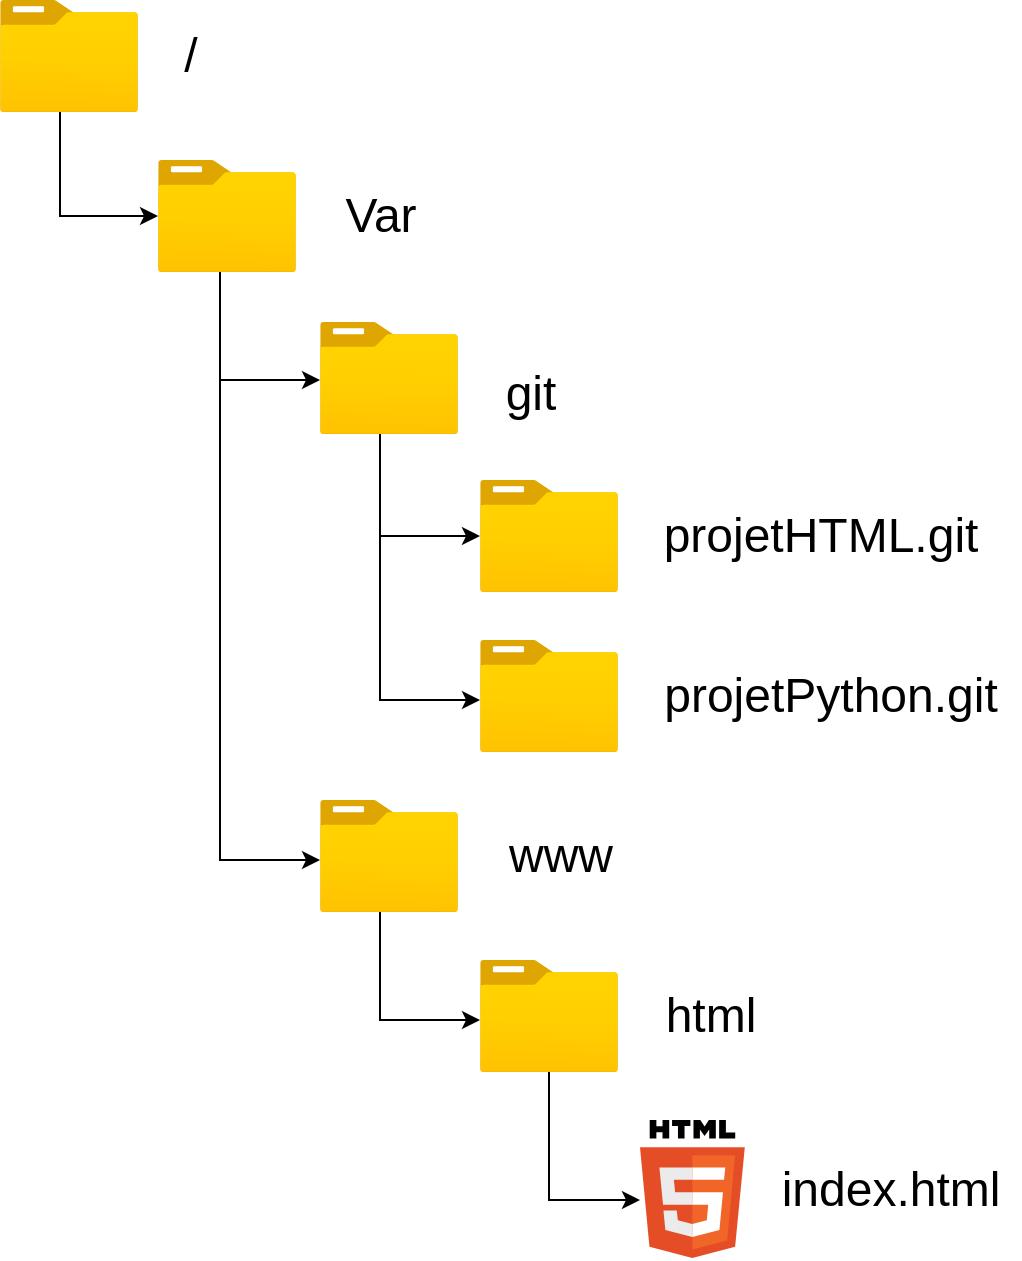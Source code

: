 <mxfile version="20.8.5" type="device"><diagram id="vjxP7XtbYKoc1vCgFAWE" name="Page-1"><mxGraphModel dx="2049" dy="1080" grid="1" gridSize="10" guides="1" tooltips="1" connect="1" arrows="1" fold="1" page="1" pageScale="1" pageWidth="827" pageHeight="1169" math="0" shadow="0"><root><mxCell id="0"/><mxCell id="1" parent="0"/><mxCell id="lCYXJ6iSx3Ahv3Y9Pk9O-1" value="" style="aspect=fixed;html=1;points=[];align=center;image;fontSize=12;image=img/lib/azure2/general/Folder_Blank.svg;" parent="1" vertex="1"><mxGeometry x="80" y="70" width="69" height="56.0" as="geometry"/></mxCell><mxCell id="lCYXJ6iSx3Ahv3Y9Pk9O-2" value="" style="aspect=fixed;html=1;points=[];align=center;image;fontSize=12;image=img/lib/azure2/general/Folder_Blank.svg;" parent="1" vertex="1"><mxGeometry x="320" y="310" width="69" height="56.0" as="geometry"/></mxCell><mxCell id="lCYXJ6iSx3Ahv3Y9Pk9O-4" value="" style="aspect=fixed;html=1;points=[];align=center;image;fontSize=12;image=img/lib/azure2/general/Folder_Blank.svg;" parent="1" vertex="1"><mxGeometry x="159" y="150" width="69" height="56.0" as="geometry"/></mxCell><mxCell id="lCYXJ6iSx3Ahv3Y9Pk9O-5" value="" style="aspect=fixed;html=1;points=[];align=center;image;fontSize=12;image=img/lib/azure2/general/Folder_Blank.svg;" parent="1" vertex="1"><mxGeometry x="240" y="231" width="69" height="56.0" as="geometry"/></mxCell><mxCell id="lCYXJ6iSx3Ahv3Y9Pk9O-11" style="edgeStyle=orthogonalEdgeStyle;rounded=0;orthogonalLoop=1;jettySize=auto;html=1;startSize=6;sourcePerimeterSpacing=0;targetPerimeterSpacing=0;" parent="1" source="lCYXJ6iSx3Ahv3Y9Pk9O-1" target="lCYXJ6iSx3Ahv3Y9Pk9O-4" edge="1"><mxGeometry relative="1" as="geometry"><mxPoint x="110" y="190" as="sourcePoint"/><mxPoint x="130" y="470" as="targetPoint"/><Array as="points"><mxPoint x="110" y="178"/></Array></mxGeometry></mxCell><mxCell id="lCYXJ6iSx3Ahv3Y9Pk9O-12" value="&lt;font style=&quot;font-size: 24px;&quot;&gt;/&lt;/font&gt;" style="text;html=1;align=center;verticalAlign=middle;resizable=0;points=[];autosize=1;strokeColor=none;fillColor=none;" parent="1" vertex="1"><mxGeometry x="160" y="78" width="30" height="40" as="geometry"/></mxCell><mxCell id="lCYXJ6iSx3Ahv3Y9Pk9O-20" value="Var" style="text;html=1;align=center;verticalAlign=middle;resizable=0;points=[];autosize=1;strokeColor=none;fillColor=none;fontSize=24;" parent="1" vertex="1"><mxGeometry x="240" y="158" width="60" height="40" as="geometry"/></mxCell><mxCell id="lCYXJ6iSx3Ahv3Y9Pk9O-21" style="edgeStyle=orthogonalEdgeStyle;rounded=0;orthogonalLoop=1;jettySize=auto;html=1;startSize=6;sourcePerimeterSpacing=0;targetPerimeterSpacing=0;" parent="1" source="lCYXJ6iSx3Ahv3Y9Pk9O-4" target="lCYXJ6iSx3Ahv3Y9Pk9O-5" edge="1"><mxGeometry relative="1" as="geometry"><mxPoint x="190" y="206" as="sourcePoint"/><mxPoint x="210" y="250" as="targetPoint"/><Array as="points"><mxPoint x="190" y="260"/></Array></mxGeometry></mxCell><mxCell id="lCYXJ6iSx3Ahv3Y9Pk9O-22" value="git" style="text;html=1;align=center;verticalAlign=middle;resizable=0;points=[];autosize=1;strokeColor=none;fillColor=none;fontSize=24;" parent="1" vertex="1"><mxGeometry x="320" y="247" width="50" height="40" as="geometry"/></mxCell><mxCell id="lCYXJ6iSx3Ahv3Y9Pk9O-23" style="edgeStyle=orthogonalEdgeStyle;rounded=0;orthogonalLoop=1;jettySize=auto;html=1;startSize=6;sourcePerimeterSpacing=0;targetPerimeterSpacing=0;" parent="1" source="lCYXJ6iSx3Ahv3Y9Pk9O-5" target="lCYXJ6iSx3Ahv3Y9Pk9O-2" edge="1"><mxGeometry relative="1" as="geometry"><mxPoint x="270" y="295" as="sourcePoint"/><mxPoint x="320" y="359.024" as="targetPoint"/><Array as="points"><mxPoint x="270" y="338"/></Array></mxGeometry></mxCell><mxCell id="lCYXJ6iSx3Ahv3Y9Pk9O-24" value="projetHTML.git" style="text;html=1;align=center;verticalAlign=middle;resizable=0;points=[];autosize=1;strokeColor=none;fillColor=none;fontSize=24;" parent="1" vertex="1"><mxGeometry x="400" y="318" width="180" height="40" as="geometry"/></mxCell><mxCell id="lCYXJ6iSx3Ahv3Y9Pk9O-25" value="" style="aspect=fixed;html=1;points=[];align=center;image;fontSize=12;image=img/lib/azure2/general/Folder_Blank.svg;" parent="1" vertex="1"><mxGeometry x="320" y="390" width="69" height="56.0" as="geometry"/></mxCell><mxCell id="lCYXJ6iSx3Ahv3Y9Pk9O-26" style="edgeStyle=orthogonalEdgeStyle;rounded=0;orthogonalLoop=1;jettySize=auto;html=1;startSize=6;sourcePerimeterSpacing=0;targetPerimeterSpacing=0;" parent="1" source="lCYXJ6iSx3Ahv3Y9Pk9O-5" target="lCYXJ6iSx3Ahv3Y9Pk9O-25" edge="1"><mxGeometry relative="1" as="geometry"><mxPoint x="270" y="330" as="sourcePoint"/><mxPoint x="300" y="430" as="targetPoint"/><Array as="points"><mxPoint x="270" y="420"/></Array></mxGeometry></mxCell><mxCell id="lCYXJ6iSx3Ahv3Y9Pk9O-27" value="projetPython.git" style="text;html=1;align=center;verticalAlign=middle;resizable=0;points=[];autosize=1;strokeColor=none;fillColor=none;fontSize=24;" parent="1" vertex="1"><mxGeometry x="400" y="398" width="190" height="40" as="geometry"/></mxCell><mxCell id="lCYXJ6iSx3Ahv3Y9Pk9O-29" value="" style="aspect=fixed;html=1;points=[];align=center;image;fontSize=12;image=img/lib/azure2/general/Folder_Blank.svg;" parent="1" vertex="1"><mxGeometry x="240" y="470" width="69" height="56.0" as="geometry"/></mxCell><mxCell id="lCYXJ6iSx3Ahv3Y9Pk9O-30" style="edgeStyle=orthogonalEdgeStyle;rounded=0;orthogonalLoop=1;jettySize=auto;html=1;startSize=6;sourcePerimeterSpacing=0;targetPerimeterSpacing=0;" parent="1" source="lCYXJ6iSx3Ahv3Y9Pk9O-4" target="lCYXJ6iSx3Ahv3Y9Pk9O-29" edge="1"><mxGeometry relative="1" as="geometry"><mxPoint x="190" y="250" as="sourcePoint"/><mxPoint x="210" y="540" as="targetPoint"/><Array as="points"><mxPoint x="190" y="500"/></Array></mxGeometry></mxCell><mxCell id="lCYXJ6iSx3Ahv3Y9Pk9O-31" value="www" style="text;html=1;align=center;verticalAlign=middle;resizable=0;points=[];autosize=1;strokeColor=none;fillColor=none;fontSize=24;" parent="1" vertex="1"><mxGeometry x="320" y="478" width="80" height="40" as="geometry"/></mxCell><mxCell id="lCYXJ6iSx3Ahv3Y9Pk9O-32" value="" style="aspect=fixed;html=1;points=[];align=center;image;fontSize=12;image=img/lib/azure2/general/Folder_Blank.svg;" parent="1" vertex="1"><mxGeometry x="320" y="550" width="69" height="56.0" as="geometry"/></mxCell><mxCell id="lCYXJ6iSx3Ahv3Y9Pk9O-33" style="edgeStyle=orthogonalEdgeStyle;rounded=0;orthogonalLoop=1;jettySize=auto;html=1;startSize=6;sourcePerimeterSpacing=0;targetPerimeterSpacing=0;" parent="1" source="lCYXJ6iSx3Ahv3Y9Pk9O-29" target="lCYXJ6iSx3Ahv3Y9Pk9O-32" edge="1"><mxGeometry relative="1" as="geometry"><mxPoint x="270" y="566" as="sourcePoint"/><mxPoint x="300" y="633" as="targetPoint"/><Array as="points"><mxPoint x="270" y="580"/></Array></mxGeometry></mxCell><mxCell id="lCYXJ6iSx3Ahv3Y9Pk9O-34" value="html" style="text;html=1;align=center;verticalAlign=middle;resizable=0;points=[];autosize=1;strokeColor=none;fillColor=none;fontSize=24;" parent="1" vertex="1"><mxGeometry x="400" y="558" width="70" height="40" as="geometry"/></mxCell><mxCell id="lCYXJ6iSx3Ahv3Y9Pk9O-35" value="" style="dashed=0;outlineConnect=0;html=1;align=center;labelPosition=center;verticalLabelPosition=bottom;verticalAlign=top;shape=mxgraph.weblogos.html5;fontSize=24;aspect=fixed;" parent="1" vertex="1"><mxGeometry x="400" y="630" width="52.4" height="69" as="geometry"/></mxCell><mxCell id="lCYXJ6iSx3Ahv3Y9Pk9O-36" style="edgeStyle=orthogonalEdgeStyle;rounded=0;orthogonalLoop=1;jettySize=auto;html=1;startSize=6;sourcePerimeterSpacing=0;targetPerimeterSpacing=0;" parent="1" source="lCYXJ6iSx3Ahv3Y9Pk9O-32" target="lCYXJ6iSx3Ahv3Y9Pk9O-35" edge="1"><mxGeometry relative="1" as="geometry"><mxPoint x="350" y="637.5" as="sourcePoint"/><mxPoint x="370" y="670" as="targetPoint"/><Array as="points"><mxPoint x="355" y="670"/></Array></mxGeometry></mxCell><mxCell id="lCYXJ6iSx3Ahv3Y9Pk9O-37" value="index.html" style="text;html=1;align=center;verticalAlign=middle;resizable=0;points=[];autosize=1;strokeColor=none;fillColor=none;fontSize=24;" parent="1" vertex="1"><mxGeometry x="460" y="644.5" width="130" height="40" as="geometry"/></mxCell></root></mxGraphModel></diagram></mxfile>